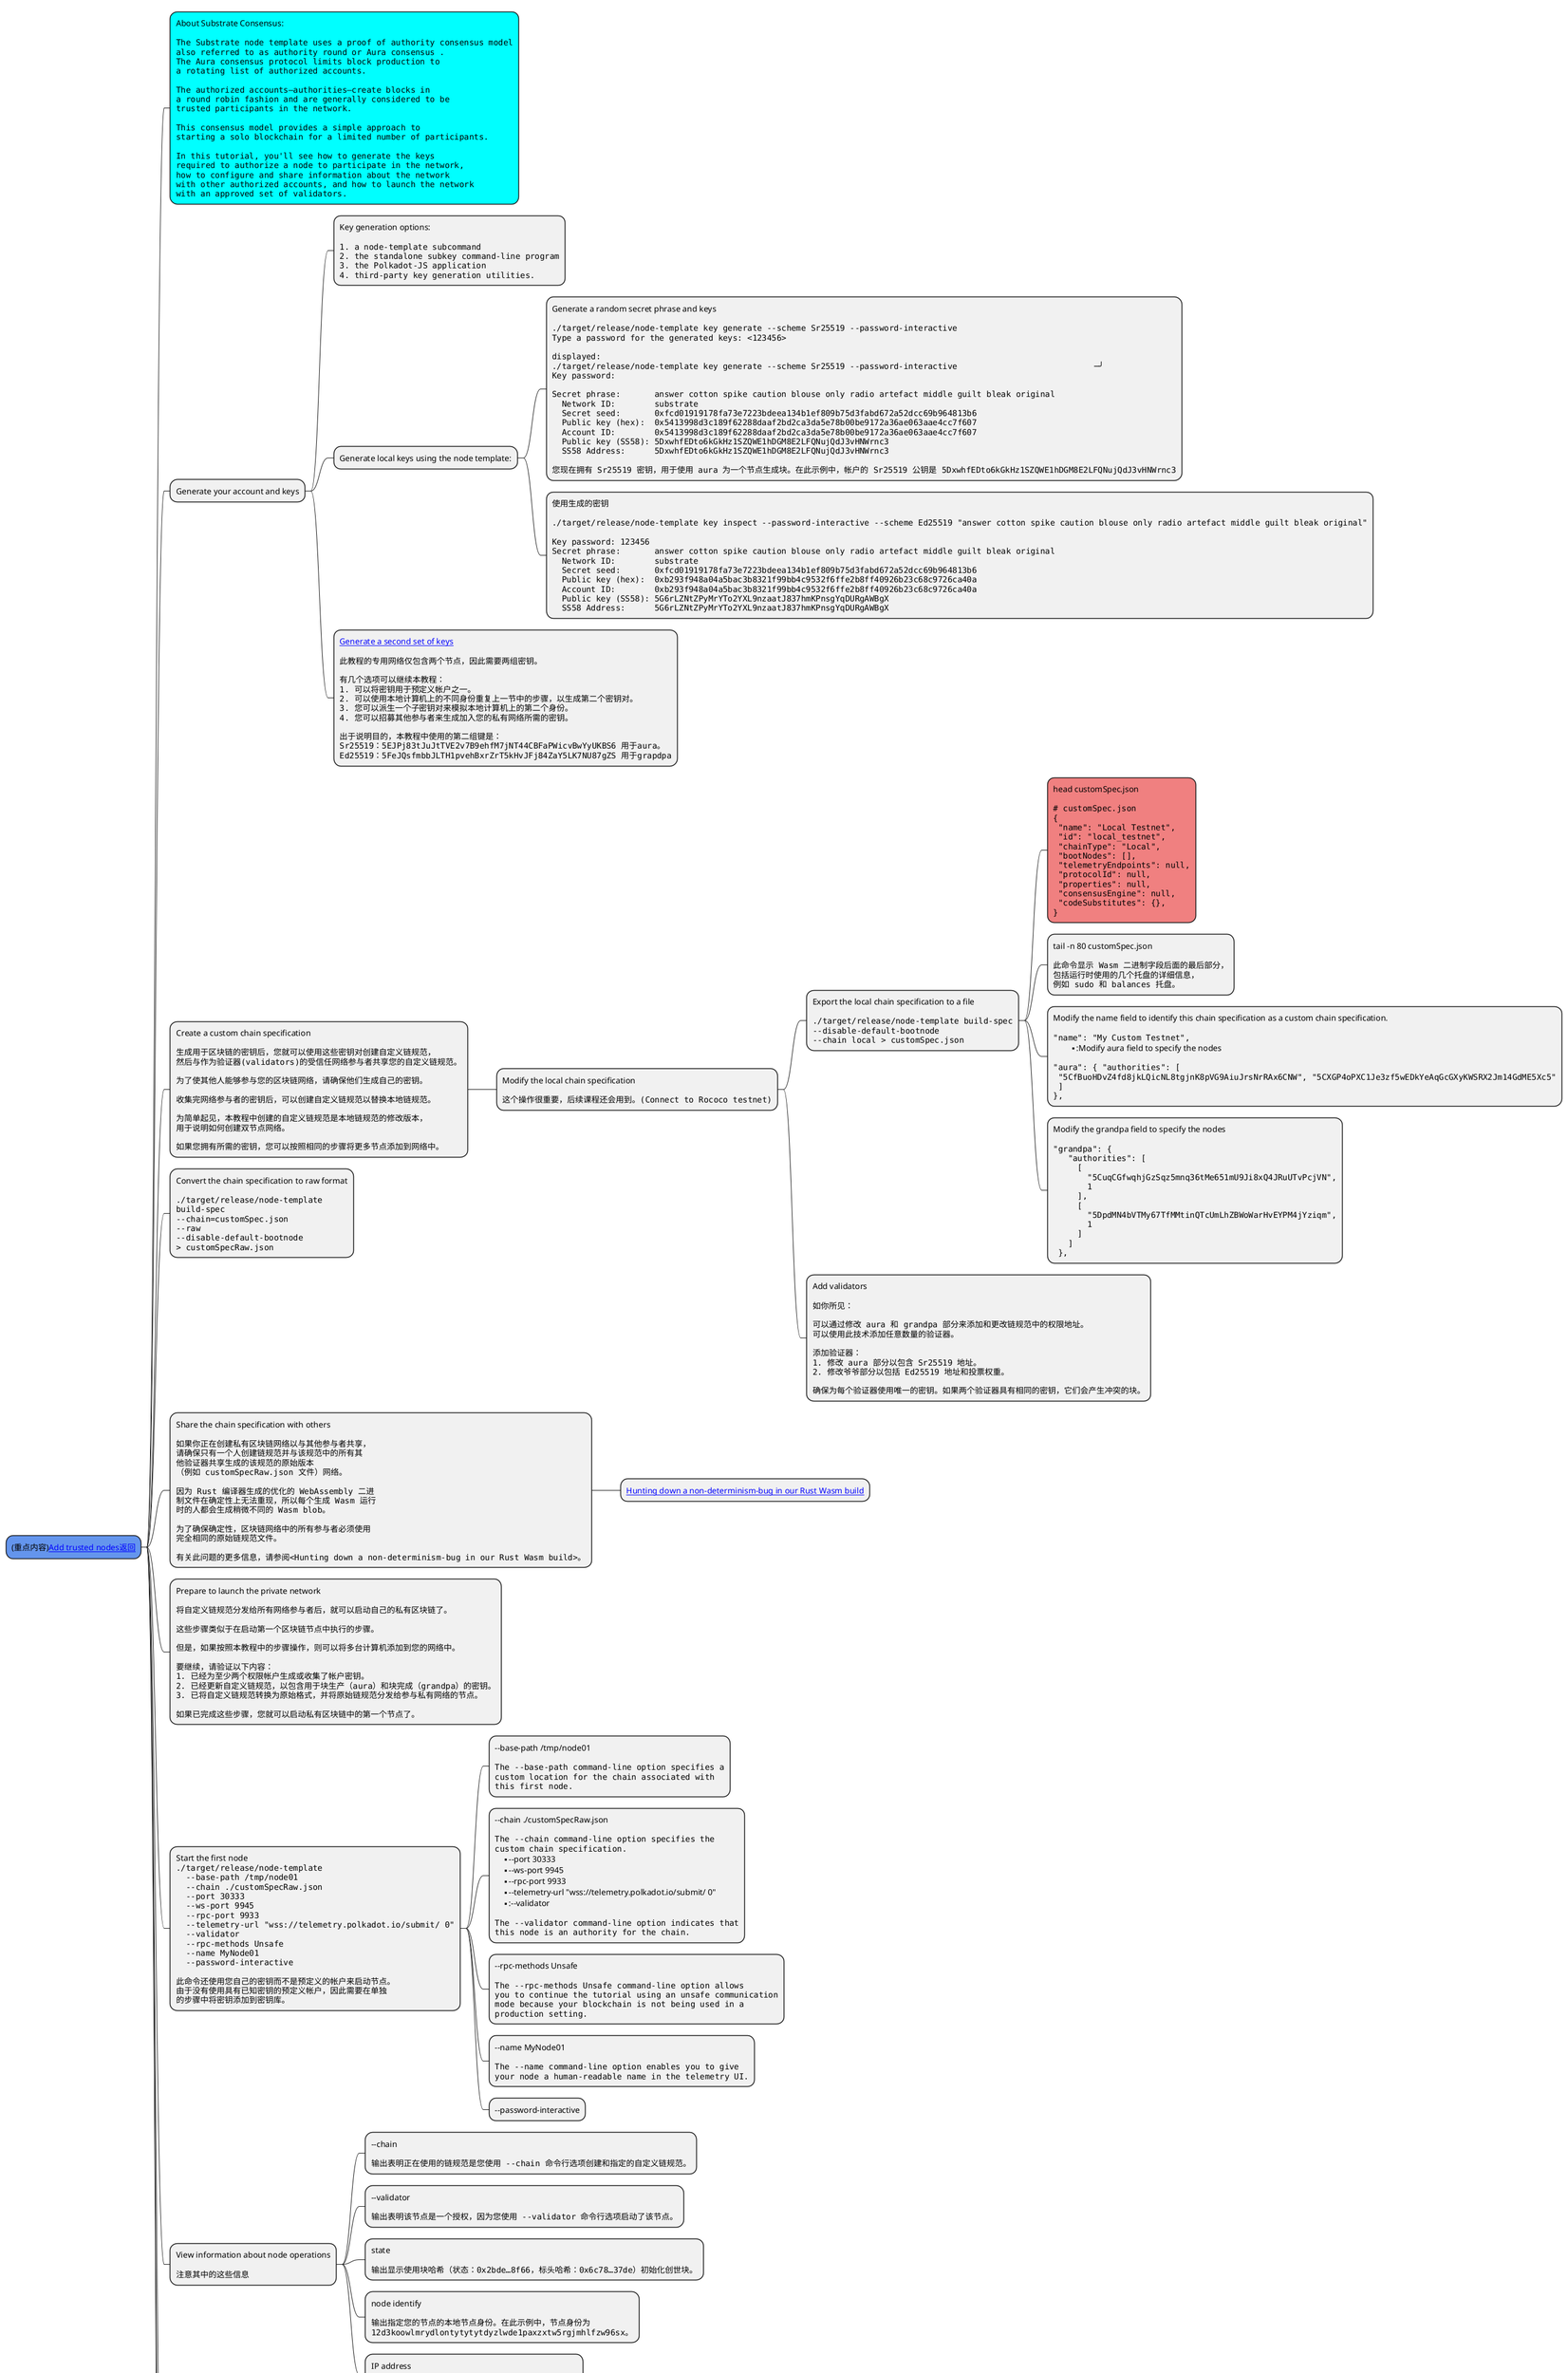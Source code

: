 @startmindmap
'scale 850 width
*[#cornflowerblue] (重点内容)[[https://docs.substrate.io/tutorials/get-started/trusted-network/ Add trusted nodes]][[#总览 返回]]
**[#aqua]:About Substrate Consensus:
<code>

The Substrate node template uses a proof of authority consensus model
also referred to as authority round or Aura consensus .
The Aura consensus protocol limits block production to
a rotating list of authorized accounts.

The authorized accounts—authorities—create blocks in
a round robin fashion and are generally considered to be
trusted participants in the network.

This consensus model provides a simple approach to
starting a solo blockchain for a limited number of participants.

In this tutorial, you'll see how to generate the keys
required to authorize a node to participate in the network,
how to configure and share information about the network
with other authorized accounts, and how to launch the network
with an approved set of validators.
</code>;
** Generate your account and keys
***:Key generation options:
<code>

1. a node-template subcommand
2. the standalone subkey command-line program
3. the Polkadot-JS application
4. third-party key generation utilities.
</code>;
*** Generate local keys using the node template:
****:Generate a random secret phrase and keys
<code>

./target/release/node-template key generate --scheme Sr25519 --password-interactive
Type a password for the generated keys: <123456>

displayed:
./target/release/node-template key generate --scheme Sr25519 --password-interactive                            ─╯
Key password:

Secret phrase:       answer cotton spike caution blouse only radio artefact middle guilt bleak original
  Network ID:        substrate
  Secret seed:       0xfcd01919178fa73e7223bdeea134b1ef809b75d3fabd672a52dcc69b964813b6
  Public key (hex):  0x5413998d3c189f62288daaf2bd2ca3da5e78b00be9172a36ae063aae4cc7f607
  Account ID:        0x5413998d3c189f62288daaf2bd2ca3da5e78b00be9172a36ae063aae4cc7f607
  Public key (SS58): 5DxwhfEDto6kGkHz1SZQWE1hDGM8E2LFQNujQdJ3vHNWrnc3
  SS58 Address:      5DxwhfEDto6kGkHz1SZQWE1hDGM8E2LFQNujQdJ3vHNWrnc3

您现在拥有 Sr25519 密钥，用于使用 aura 为一个节点生成块。在此示例中，帐户的 Sr25519 公钥是 5DxwhfEDto6kGkHz1SZQWE1hDGM8E2LFQNujQdJ3vHNWrnc3
</code>;
****:使用生成的密钥
<code>

./target/release/node-template key inspect --password-interactive --scheme Ed25519 "answer cotton spike caution blouse only radio artefact middle guilt bleak original"

Key password: 123456
Secret phrase:       answer cotton spike caution blouse only radio artefact middle guilt bleak original
  Network ID:        substrate
  Secret seed:       0xfcd01919178fa73e7223bdeea134b1ef809b75d3fabd672a52dcc69b964813b6
  Public key (hex):  0xb293f948a04a5bac3b8321f99bb4c9532f6ffe2b8ff40926b23c68c9726ca40a
  Account ID:        0xb293f948a04a5bac3b8321f99bb4c9532f6ffe2b8ff40926b23c68c9726ca40a
  Public key (SS58): 5G6rLZNtZPyMrYTo2YXL9nzaatJ837hmKPnsgYqDURgAWBgX
  SS58 Address:      5G6rLZNtZPyMrYTo2YXL9nzaatJ837hmKPnsgYqDURgAWBgX
</code>;
***:[[https://docs.substrate.io/tutorials/get-started/trusted-network/#generate-a-second-set-of-keys Generate a second set of keys]]
<code>

此教程的专用网络仅包含两个节点，因此需要两组密钥。

有几个选项可以继续本教程：
1. 可以将密钥用于预定义帐户之一。
2. 可以使用本地计算机上的不同身份重复上一节中的步骤，以生成第二个密钥对。
3. 您可以派生一个子密钥对来模拟本地计算机上的第二个身份。
4. 您可以招募其他参与者来生成加入您的私有网络所需的密钥。

出于说明目的，本教程中使用的第二组键是：
Sr25519：5EJPj83tJuJtTVE2v7B9ehfM7jNT44CBFaPWicvBwYyUKBS6 用于aura。
Ed25519：5FeJQsfmbbJLTH1pvehBxrZrT5kHvJFj84ZaY5LK7NU87gZS 用于grapdpa
</code>;
**:Create a custom chain specification
<code>

生成用于区块链的密钥后，您就可以使用这些密钥对创建自定义链规范，
然后与作为验证器(validators)的受信任网络参与者共享您的自定义链规范。

为了使其他人能够参与您的区块链网络，请确保他们生成自己的密钥。

收集完网络参与者的密钥后，可以创建自定义链规范以替换本地链规范。

为简单起见，本教程中创建的自定义链规范是本地链规范的修改版本，
用于说明如何创建双节点网络。

如果您拥有所需的密钥，您可以按照相同的步骤将更多节点添加到网络中。
</code>;
***:Modify the local chain specification
<code>

这个操作很重要，后续课程还会用到。(Connect to Rococo testnet)
</code>;
****:Export the local chain specification to a file
<code>

./target/release/node-template build-spec
--disable-default-bootnode
--chain local > customSpec.json
</code>;
*****[#lightcoral]:head customSpec.json
<code>

# customSpec.json
{
 "name": "Local Testnet",
 "id": "local_testnet",
 "chainType": "Local",
 "bootNodes": [],
 "telemetryEndpoints": null,
 "protocolId": null,
 "properties": null,
 "consensusEngine": null,
 "codeSubstitutes": {},
}
</code>;
*****:tail -n 80 customSpec.json
<code>

此命令显示 Wasm 二进制字段后面的最后部分，
包括运行时使用的几个托盘的详细信息，
例如 sudo 和 balances 托盘。
</code>;
*****:Modify the name field to identify this chain specification as a custom chain specification.
<code>

"name": "My Custom Testnet",
</code>
*****:Modify aura field to specify the nodes
<code>

"aura": { "authorities": [
 "5CfBuoHDvZ4fd8jkLQicNL8tgjnK8pVG9AiuJrsNrRAx6CNW", "5CXGP4oPXC1Je3zf5wEDkYeAqGcGXyKWSRX2Jm14GdME5Xc5"
 ]
},
</code>;
*****:Modify the grandpa field to specify the nodes
<code>

"grandpa": {
   "authorities": [
     [
       "5CuqCGfwqhjGzSqz5mnq36tMe651mU9Ji8xQ4JRuUTvPcjVN",
       1
     ],
     [
       "5DpdMN4bVTMy67TfMMtinQTcUmLhZBWoWarHvEYPM4jYziqm",
       1
     ]
   ]
 },
</code>;
****:Add validators
<code>

如你所见：

可以通过修改 aura 和 grandpa 部分来添加和更改链规范中的权限地址。
可以使用此技术添加任意数量的验证器。

添加验证器：
1. 修改 aura 部分以包含 Sr25519 地址。
2. 修改爷爷部分以包括 Ed25519 地址和投票权重。

确保为每个验证器使用唯一的密钥。如果两个验证器具有相同的密钥，它们会产生冲突的块。
</code>;
**:Convert the chain specification to raw format
<code>

./target/release/node-template
build-spec
--chain=customSpec.json
--raw
--disable-default-bootnode
> customSpecRaw.json
</code>;
**:Share the chain specification with others
<code>

如果你正在创建私有区块链网络以与其他参与者共享，
请确保只有一个人创建链规范并与该规范中的所有其
他验证器共享生成的该规范的原始版本
（例如 customSpecRaw.json 文件）网络。

因为 Rust 编译器生成的优化的 WebAssembly 二进
制文件在确定性上无法重现，所以每个生成 Wasm 运行
时的人都会生成稍微不同的 Wasm blob。

为了确保确定性，区块链网络中的所有参与者必须使用
完全相同的原始链规范文件。

有关此问题的更多信息，请参阅<Hunting down a non-determinism-bug in our Rust Wasm build>。
</code>;
*** [[https://dev.to/gnunicorn/hunting-down-a-non-determinism-bug-in-our-rust-wasm-build-4fk1 Hunting down a non-determinism-bug in our Rust Wasm build]]
**:Prepare to launch the private network
<code>

将自定义链规范分发给所有网络参与者后，就可以启动自己的私有区块链了。

这些步骤类似于在启动第一个区块链节点中执行的步骤。

但是，如果按照本教程中的步骤操作，则可以将多台计算机添加到您的网络中。

要继续，请验证以下内容：
1. 已经为至少两个权限帐户生成或收集了帐户密钥。
2. 已经更新自定义链规范，以包含用于块生产（aura）和块完成（grandpa）的密钥。
3. 已将自定义链规范转换为原始格式，并将原始链规范分发给参与私有网络的节点。

如果已完成这些步骤，您就可以启动私有区块链中的第一个节点了。
</code>;
**:Start the first node
<code>
./target/release/node-template
  --base-path /tmp/node01
  --chain ./customSpecRaw.json
  --port 30333
  --ws-port 9945
  --rpc-port 9933
  --telemetry-url "wss://telemetry.polkadot.io/submit/ 0"
  --validator
  --rpc-methods Unsafe
  --name MyNode01
  --password-interactive

此命令还使用您自己的密钥而不是预定义的帐户来启动节点。
由于没有使用具有已知密钥的预定义帐户，因此需要在单独
的步骤中将密钥添加到密钥库。
</code>;
***:--base-path /tmp/node01
<code>

The --base-path command-line option specifies a
custom location for the chain associated with
this first node.
</code>;
***:--chain ./customSpecRaw.json
<code>

The --chain command-line option specifies the
custom chain specification.
</code>
*** --port 30333
*** --ws-port 9945
*** --rpc-port 9933
*** --telemetry-url "wss://telemetry.polkadot.io/submit/ 0"
***:--validator
<code>

The --validator command-line option indicates that
this node is an authority for the chain.
</code>;
***:--rpc-methods Unsafe
<code>

The --rpc-methods Unsafe command-line option allows
you to continue the tutorial using an unsafe communication
mode because your blockchain is not being used in a
production setting.
</code>;
***:--name MyNode01
<code>

The --name command-line option enables you to give
your node a human-readable name in the telemetry UI.
</code>;
*** --password-interactive
**:View information about node operations
<code>

注意其中的这些信息
</code>;
***:--chain
<code>

输出表明正在使用的链规范是您使用 --chain 命令行选项创建和指定的自定义链规范。
</code>;
***:--validator
<code>

输出表明该节点是一个授权，因为您使用 --validator 命令行选项启动了该节点。
</code>;
***:state
<code>

输出显示使用块哈希（状态：0x2bde…8f66，标头哈希：0x6c78…37de）初始化创世块。
</code>;
***:node identify
<code>

输出指定您的节点的本地节点身份。在此示例中，节点身份为
12d3koowlmrydlontytytytdyzlwde1paxzxtw5rgjmhlfzw96sx。
</code>;
***:IP address
<code>

输出指定用于节点的 IP 地址是本地主机 127.0.0.1。
</code>;
**:Add keys to the keystore
<code>

启动第一个节点后，尚未生成任何块。

下一步是将两种类型的密钥添加到网络中每个节点的密钥库中。

对于每个节点：
1. 添加 aura 权限密钥以启用块生产。
2. 添加g randpa 权限密钥以启用块完成。

有几种方法可以将密钥插入密钥库。

对于本教程，您可以使用 key 子命令插入本地生成的密钥。
</code>;
***: Insert the aura secret key:
<code>

./target/release/node-template
key insert --base-path /tmp/node01
  --chain customSpecRaw.json
  --scheme Sr25519
  --suri <your-secret-seed>
  --password-interactive
  --key-type aura

Replace <your-secret-seed> with the secret phrase or
secret seed for the first key pair that you generated
in Generate local keys using node template.

You can also insert a key from a specified file location.

./target/release/node-template key insert --help
</code>;
***:Insert the grandpa secret key
<code>

./target/release/node-template key insert
  --base-path /tmp/node01
  --chain customSpecRaw.json
  --scheme Ed25519
  --suri <your-secret-key>
  --password-interactive
  --key-type gran
</code>;
***:Verify that your keys are in the keystore for node01
<code>

ls /tmp/node01/chains/local_testnet/keystore
</code>;
***:Restart the node
<code>

After you have added your keys to the keystore for
the first node under /tmp/node01, you can restart
the node using the command you used previously in
<Start the first node>.
</code>;
**:Enable other participants to join
<code>

tip: You can now allow other validators to join
the network using the --bootnodes and --validator
command-line options.

To add a second validator to the private network:
</code>;
**:Start a second blockchain node
<code>

./target/release/node-template
  --base-path /tmp/node02
  --chain ./customSpecRaw.json
  --port 30334
  --ws-port 9946
  --rpc-port 9934
  --telemetry-url "wss://telemetry.polkadot.io/submit/ 0"
  --validator
  --rpc-methods Unsafe
  --name MyNode02
  --bootnodes
  /ip4/127.0.0.1/tcp/30333/p2p/12D3KooWLmrYDLoNTyTYtRdDyZLWDe1paxzxTw5RgjmHLfzW96SX
  --password-interactive
</code>;
@endmindmap